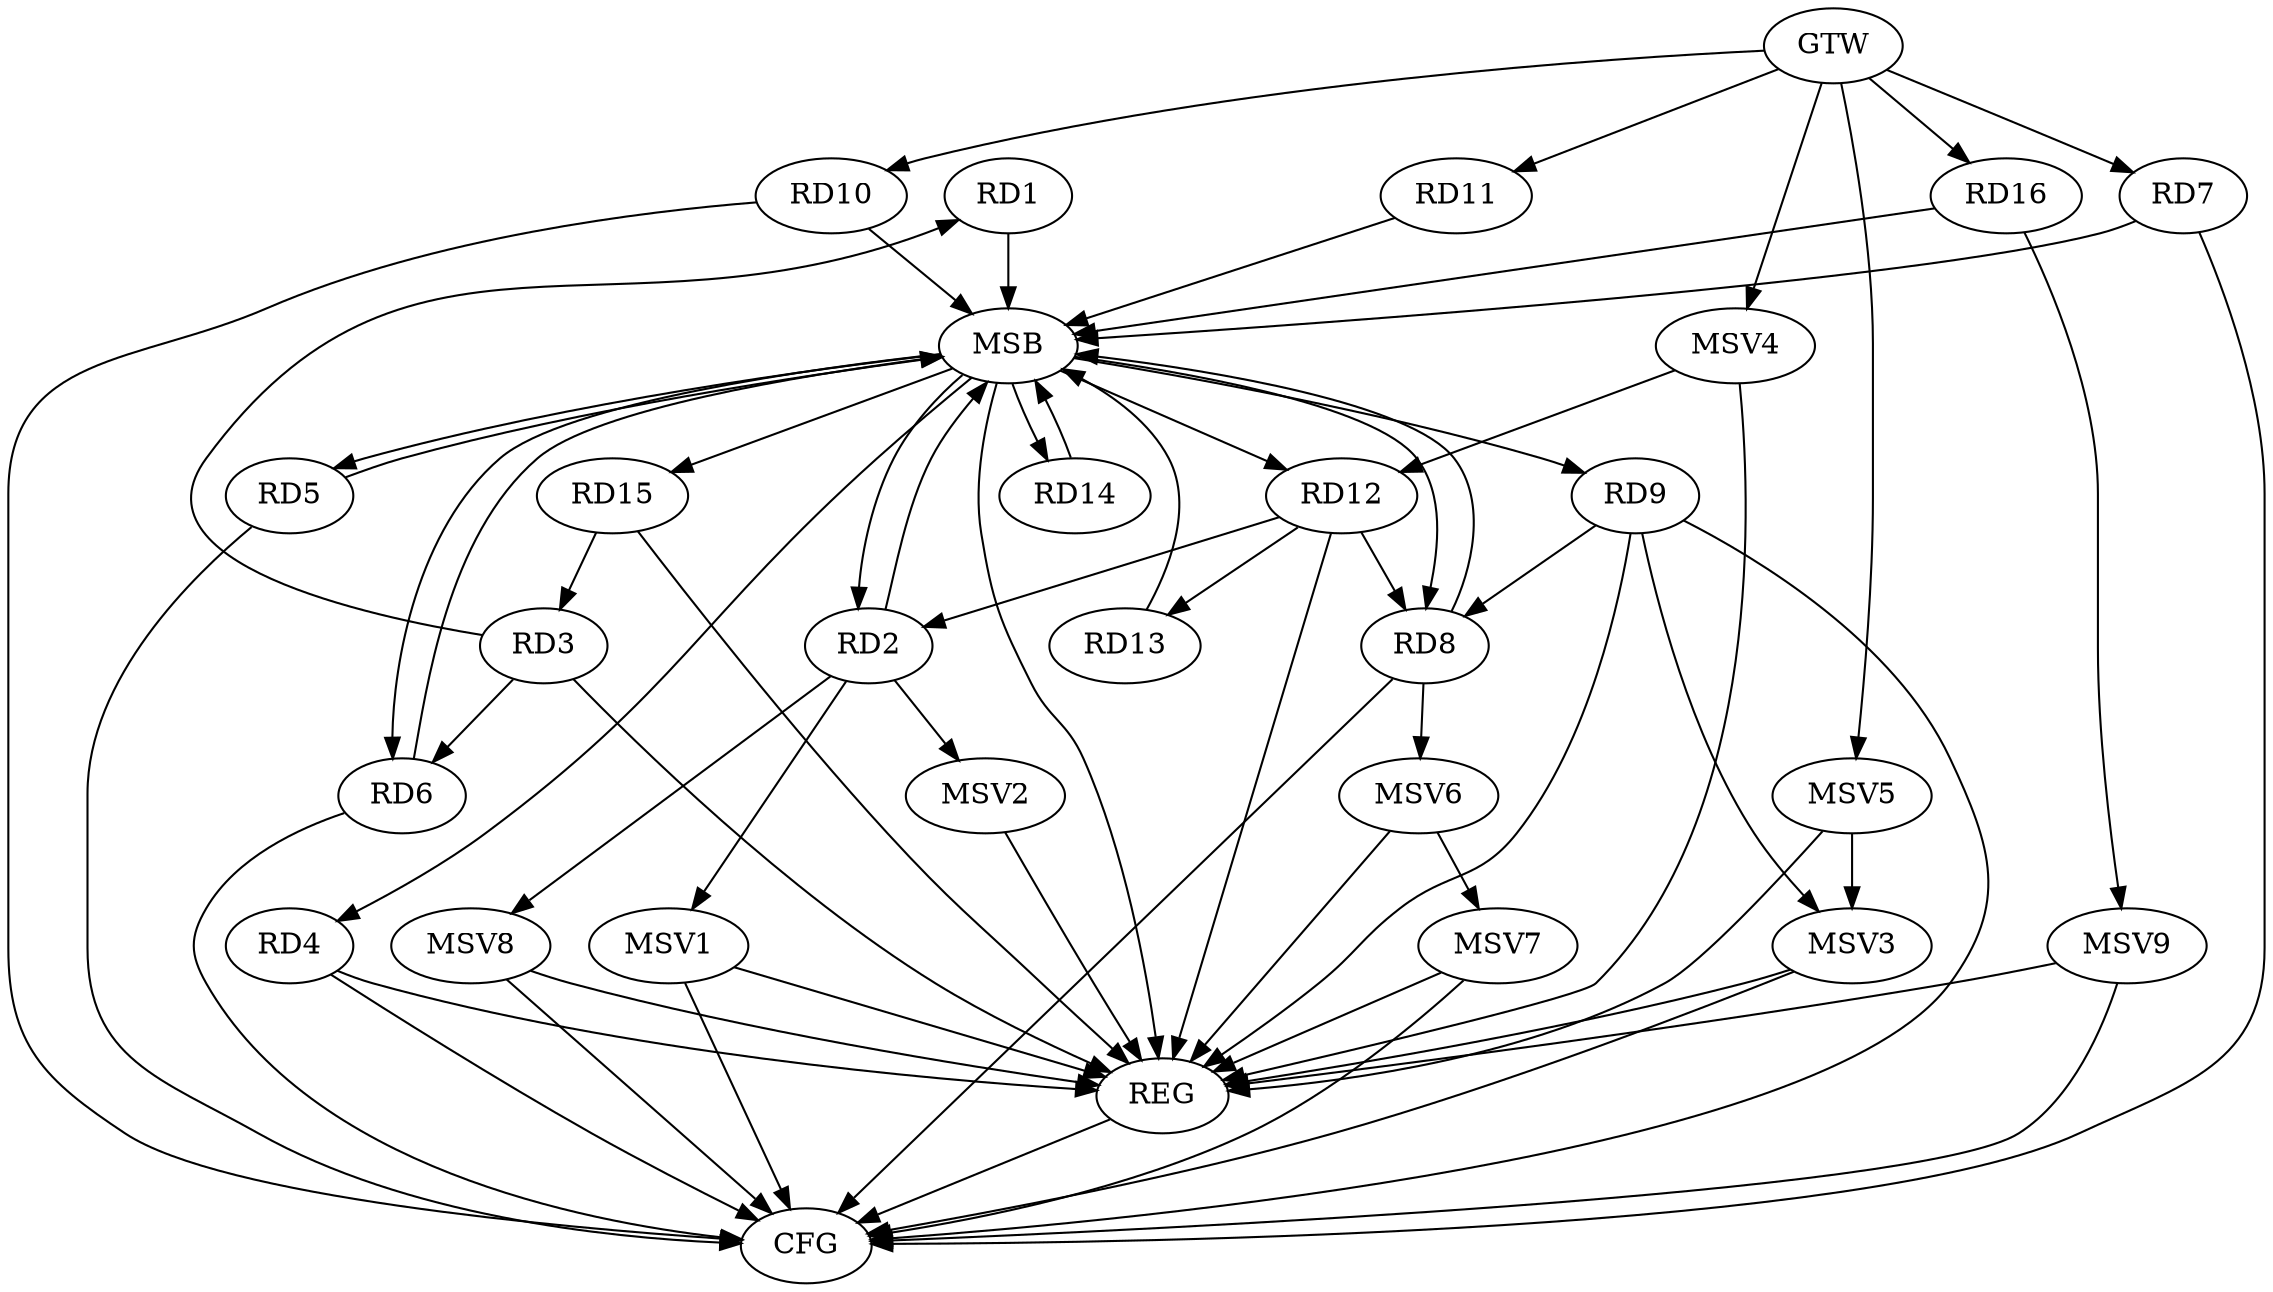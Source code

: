 strict digraph G {
  RD1 [ label="RD1" ];
  RD2 [ label="RD2" ];
  RD3 [ label="RD3" ];
  RD4 [ label="RD4" ];
  RD5 [ label="RD5" ];
  RD6 [ label="RD6" ];
  RD7 [ label="RD7" ];
  RD8 [ label="RD8" ];
  RD9 [ label="RD9" ];
  RD10 [ label="RD10" ];
  RD11 [ label="RD11" ];
  RD12 [ label="RD12" ];
  RD13 [ label="RD13" ];
  RD14 [ label="RD14" ];
  RD15 [ label="RD15" ];
  RD16 [ label="RD16" ];
  GTW [ label="GTW" ];
  REG [ label="REG" ];
  MSB [ label="MSB" ];
  CFG [ label="CFG" ];
  MSV1 [ label="MSV1" ];
  MSV2 [ label="MSV2" ];
  MSV3 [ label="MSV3" ];
  MSV4 [ label="MSV4" ];
  MSV5 [ label="MSV5" ];
  MSV6 [ label="MSV6" ];
  MSV7 [ label="MSV7" ];
  MSV8 [ label="MSV8" ];
  MSV9 [ label="MSV9" ];
  RD3 -> RD1;
  RD12 -> RD2;
  RD3 -> RD6;
  RD15 -> RD3;
  RD9 -> RD8;
  RD12 -> RD8;
  RD12 -> RD13;
  GTW -> RD7;
  GTW -> RD10;
  GTW -> RD11;
  GTW -> RD16;
  RD3 -> REG;
  RD4 -> REG;
  RD9 -> REG;
  RD12 -> REG;
  RD15 -> REG;
  RD1 -> MSB;
  MSB -> RD9;
  MSB -> REG;
  RD2 -> MSB;
  MSB -> RD15;
  RD5 -> MSB;
  MSB -> RD14;
  RD6 -> MSB;
  RD7 -> MSB;
  MSB -> RD4;
  RD8 -> MSB;
  RD10 -> MSB;
  MSB -> RD5;
  RD11 -> MSB;
  MSB -> RD2;
  MSB -> RD8;
  MSB -> RD12;
  RD13 -> MSB;
  RD14 -> MSB;
  RD16 -> MSB;
  MSB -> RD6;
  RD6 -> CFG;
  RD10 -> CFG;
  RD7 -> CFG;
  RD5 -> CFG;
  RD8 -> CFG;
  RD4 -> CFG;
  RD9 -> CFG;
  REG -> CFG;
  RD2 -> MSV1;
  MSV1 -> REG;
  MSV1 -> CFG;
  RD2 -> MSV2;
  MSV2 -> REG;
  RD9 -> MSV3;
  MSV3 -> REG;
  MSV3 -> CFG;
  MSV4 -> RD12;
  GTW -> MSV4;
  MSV4 -> REG;
  MSV5 -> MSV3;
  GTW -> MSV5;
  MSV5 -> REG;
  RD8 -> MSV6;
  MSV6 -> REG;
  MSV6 -> MSV7;
  MSV7 -> REG;
  MSV7 -> CFG;
  RD2 -> MSV8;
  MSV8 -> REG;
  MSV8 -> CFG;
  RD16 -> MSV9;
  MSV9 -> REG;
  MSV9 -> CFG;
}
